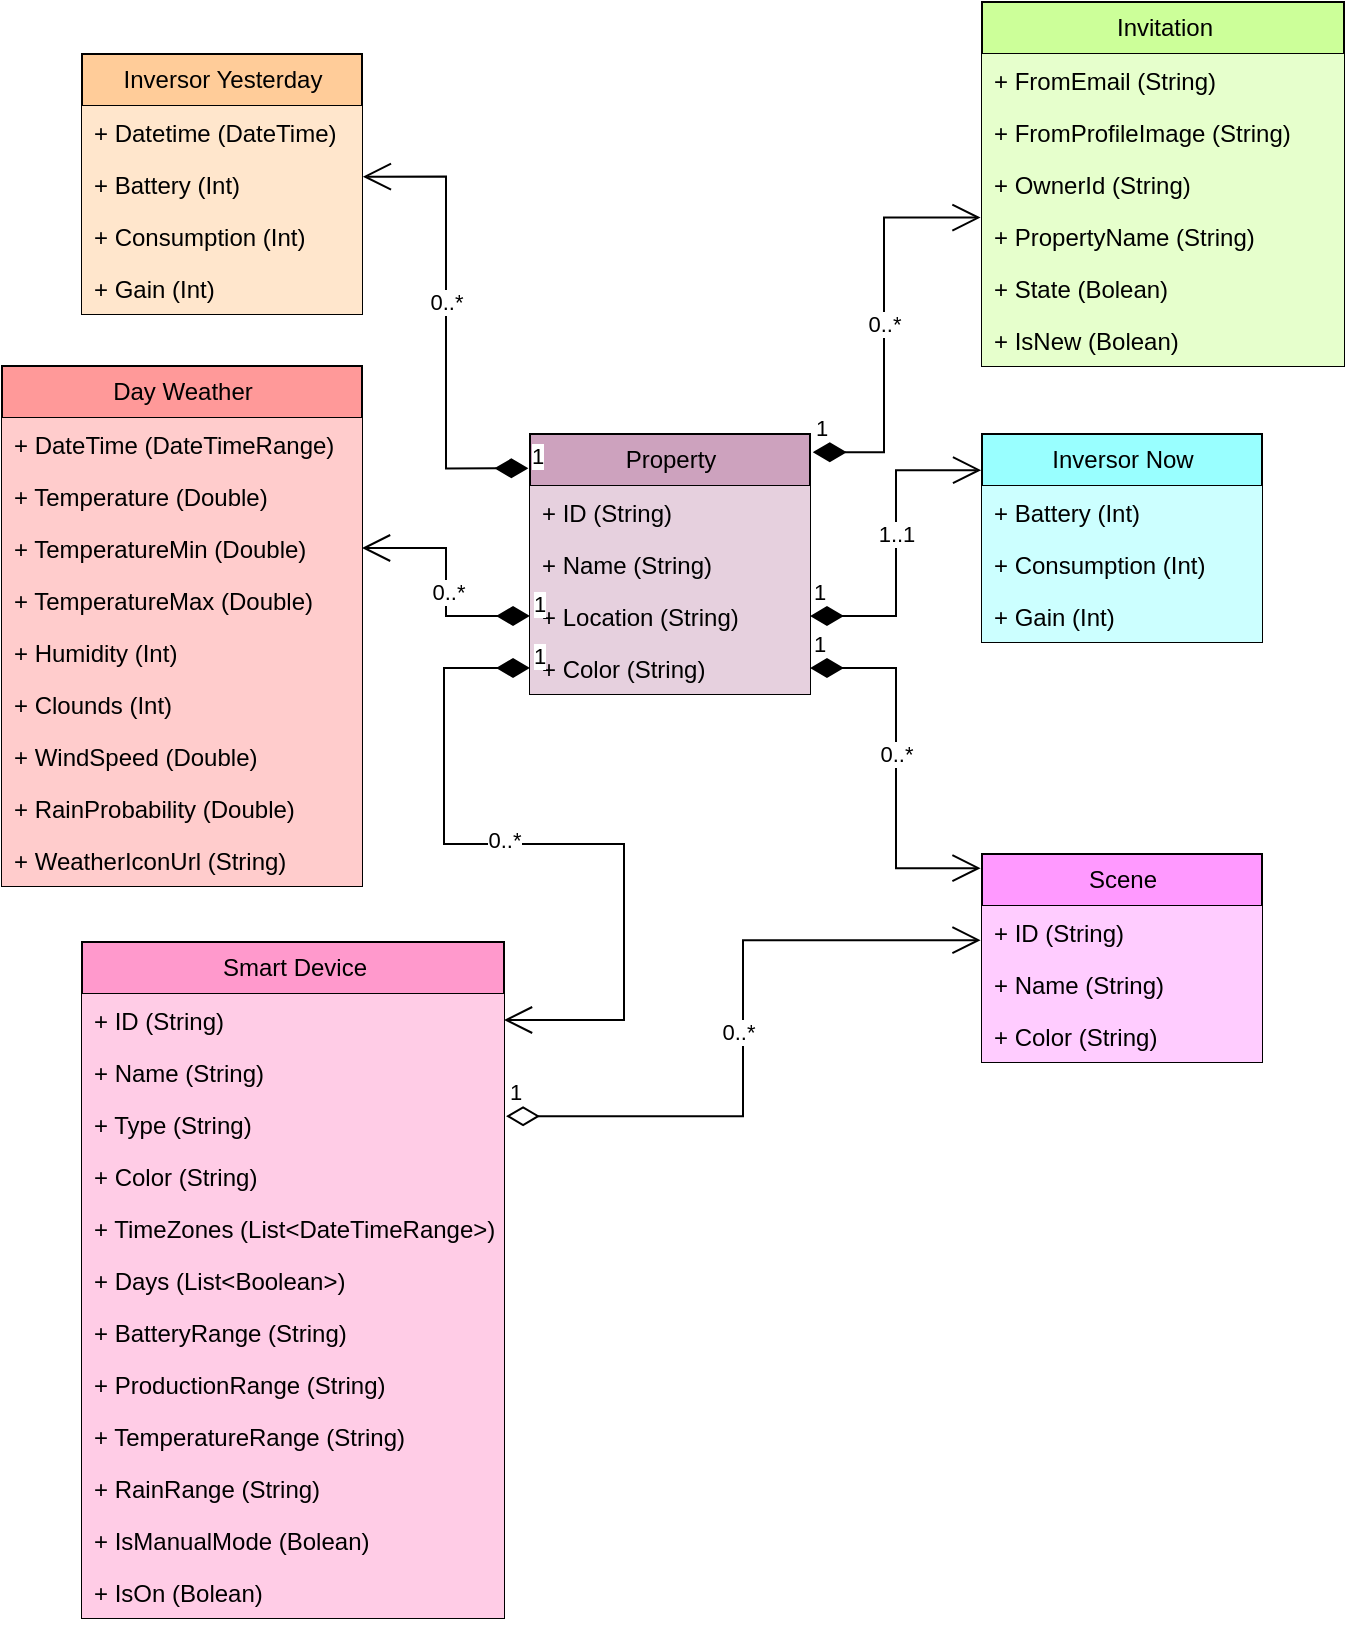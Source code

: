 <mxfile version="21.2.8" type="device">
  <diagram id="C5RBs43oDa-KdzZeNtuy" name="Page-1">
    <mxGraphModel dx="3225" dy="1573" grid="1" gridSize="10" guides="1" tooltips="1" connect="1" arrows="1" fold="1" page="1" pageScale="1" pageWidth="827" pageHeight="1169" math="0" shadow="0">
      <root>
        <mxCell id="WIyWlLk6GJQsqaUBKTNV-0" />
        <mxCell id="WIyWlLk6GJQsqaUBKTNV-1" parent="WIyWlLk6GJQsqaUBKTNV-0" />
        <mxCell id="BZXfZNNT6n7So_3NprRM-1" value="Property" style="swimlane;fontStyle=0;childLayout=stackLayout;horizontal=1;startSize=26;fillColor=#CDA2BE;horizontalStack=0;resizeParent=1;resizeParentMax=0;resizeLast=0;collapsible=1;marginBottom=0;html=1;" parent="WIyWlLk6GJQsqaUBKTNV-1" vertex="1">
          <mxGeometry x="342" y="396" width="140" height="130" as="geometry" />
        </mxCell>
        <mxCell id="BZXfZNNT6n7So_3NprRM-2" value="+ ID&amp;nbsp;(String)" style="text;strokeColor=none;fillColor=#E6D0DE;align=left;verticalAlign=top;spacingLeft=4;spacingRight=4;overflow=hidden;rotatable=0;points=[[0,0.5],[1,0.5]];portConstraint=eastwest;whiteSpace=wrap;html=1;" parent="BZXfZNNT6n7So_3NprRM-1" vertex="1">
          <mxGeometry y="26" width="140" height="26" as="geometry" />
        </mxCell>
        <mxCell id="BZXfZNNT6n7So_3NprRM-3" value="+ Name&amp;nbsp;(String)" style="text;strokeColor=none;fillColor=#E6D0DE;align=left;verticalAlign=top;spacingLeft=4;spacingRight=4;overflow=hidden;rotatable=0;points=[[0,0.5],[1,0.5]];portConstraint=eastwest;whiteSpace=wrap;html=1;" parent="BZXfZNNT6n7So_3NprRM-1" vertex="1">
          <mxGeometry y="52" width="140" height="26" as="geometry" />
        </mxCell>
        <mxCell id="BZXfZNNT6n7So_3NprRM-4" value="+ Location&amp;nbsp;(String)" style="text;strokeColor=none;fillColor=#E6D0DE;align=left;verticalAlign=top;spacingLeft=4;spacingRight=4;overflow=hidden;rotatable=0;points=[[0,0.5],[1,0.5]];portConstraint=eastwest;whiteSpace=wrap;html=1;" parent="BZXfZNNT6n7So_3NprRM-1" vertex="1">
          <mxGeometry y="78" width="140" height="26" as="geometry" />
        </mxCell>
        <mxCell id="BZXfZNNT6n7So_3NprRM-5" value="+ Color&amp;nbsp;(String)" style="text;strokeColor=none;fillColor=#E6D0DE;align=left;verticalAlign=top;spacingLeft=4;spacingRight=4;overflow=hidden;rotatable=0;points=[[0,0.5],[1,0.5]];portConstraint=eastwest;whiteSpace=wrap;html=1;" parent="BZXfZNNT6n7So_3NprRM-1" vertex="1">
          <mxGeometry y="104" width="140" height="26" as="geometry" />
        </mxCell>
        <mxCell id="BZXfZNNT6n7So_3NprRM-6" value="Invitation" style="swimlane;fontStyle=0;childLayout=stackLayout;horizontal=1;startSize=26;fillColor=#CCFF99;horizontalStack=0;resizeParent=1;resizeParentMax=0;resizeLast=0;collapsible=1;marginBottom=0;html=1;" parent="WIyWlLk6GJQsqaUBKTNV-1" vertex="1">
          <mxGeometry x="568" y="180" width="181" height="182" as="geometry" />
        </mxCell>
        <mxCell id="BZXfZNNT6n7So_3NprRM-7" value="+ FromEmail&amp;nbsp;(String)" style="text;strokeColor=none;fillColor=#E6FFCC;align=left;verticalAlign=top;spacingLeft=4;spacingRight=4;overflow=hidden;rotatable=0;points=[[0,0.5],[1,0.5]];portConstraint=eastwest;whiteSpace=wrap;html=1;" parent="BZXfZNNT6n7So_3NprRM-6" vertex="1">
          <mxGeometry y="26" width="181" height="26" as="geometry" />
        </mxCell>
        <mxCell id="BZXfZNNT6n7So_3NprRM-8" value="+ FromProfileImage&amp;nbsp;(String)" style="text;strokeColor=none;fillColor=#E6FFCC;align=left;verticalAlign=top;spacingLeft=4;spacingRight=4;overflow=hidden;rotatable=0;points=[[0,0.5],[1,0.5]];portConstraint=eastwest;whiteSpace=wrap;html=1;" parent="BZXfZNNT6n7So_3NprRM-6" vertex="1">
          <mxGeometry y="52" width="181" height="26" as="geometry" />
        </mxCell>
        <mxCell id="BZXfZNNT6n7So_3NprRM-9" value="+ OwnerId&amp;nbsp;(String)" style="text;strokeColor=none;fillColor=#E6FFCC;align=left;verticalAlign=top;spacingLeft=4;spacingRight=4;overflow=hidden;rotatable=0;points=[[0,0.5],[1,0.5]];portConstraint=eastwest;whiteSpace=wrap;html=1;" parent="BZXfZNNT6n7So_3NprRM-6" vertex="1">
          <mxGeometry y="78" width="181" height="26" as="geometry" />
        </mxCell>
        <mxCell id="BZXfZNNT6n7So_3NprRM-10" value="+ PropertyName&amp;nbsp;(String)" style="text;strokeColor=none;fillColor=#E6FFCC;align=left;verticalAlign=top;spacingLeft=4;spacingRight=4;overflow=hidden;rotatable=0;points=[[0,0.5],[1,0.5]];portConstraint=eastwest;whiteSpace=wrap;html=1;" parent="BZXfZNNT6n7So_3NprRM-6" vertex="1">
          <mxGeometry y="104" width="181" height="26" as="geometry" />
        </mxCell>
        <mxCell id="BZXfZNNT6n7So_3NprRM-12" value="+ State (Bolean)" style="text;strokeColor=none;fillColor=#E6FFCC;align=left;verticalAlign=top;spacingLeft=4;spacingRight=4;overflow=hidden;rotatable=0;points=[[0,0.5],[1,0.5]];portConstraint=eastwest;whiteSpace=wrap;html=1;" parent="BZXfZNNT6n7So_3NprRM-6" vertex="1">
          <mxGeometry y="130" width="181" height="26" as="geometry" />
        </mxCell>
        <mxCell id="BZXfZNNT6n7So_3NprRM-13" value="+ IsNew (Bolean)" style="text;strokeColor=none;fillColor=#E6FFCC;align=left;verticalAlign=top;spacingLeft=4;spacingRight=4;overflow=hidden;rotatable=0;points=[[0,0.5],[1,0.5]];portConstraint=eastwest;whiteSpace=wrap;html=1;" parent="BZXfZNNT6n7So_3NprRM-6" vertex="1">
          <mxGeometry y="156" width="181" height="26" as="geometry" />
        </mxCell>
        <mxCell id="BZXfZNNT6n7So_3NprRM-14" value="Inversor Now" style="swimlane;fontStyle=0;childLayout=stackLayout;horizontal=1;startSize=26;fillColor=#99FFFF;horizontalStack=0;resizeParent=1;resizeParentMax=0;resizeLast=0;collapsible=1;marginBottom=0;html=1;" parent="WIyWlLk6GJQsqaUBKTNV-1" vertex="1">
          <mxGeometry x="568" y="396" width="140" height="104" as="geometry" />
        </mxCell>
        <mxCell id="BZXfZNNT6n7So_3NprRM-16" value="+ Battery (Int)" style="text;strokeColor=none;fillColor=#CCFFFF;align=left;verticalAlign=top;spacingLeft=4;spacingRight=4;overflow=hidden;rotatable=0;points=[[0,0.5],[1,0.5]];portConstraint=eastwest;whiteSpace=wrap;html=1;" parent="BZXfZNNT6n7So_3NprRM-14" vertex="1">
          <mxGeometry y="26" width="140" height="26" as="geometry" />
        </mxCell>
        <mxCell id="BZXfZNNT6n7So_3NprRM-17" value="+ Consumption (Int)" style="text;strokeColor=none;fillColor=#CCFFFF;align=left;verticalAlign=top;spacingLeft=4;spacingRight=4;overflow=hidden;rotatable=0;points=[[0,0.5],[1,0.5]];portConstraint=eastwest;whiteSpace=wrap;html=1;" parent="BZXfZNNT6n7So_3NprRM-14" vertex="1">
          <mxGeometry y="52" width="140" height="26" as="geometry" />
        </mxCell>
        <mxCell id="BZXfZNNT6n7So_3NprRM-18" value="+ Gain (Int)" style="text;strokeColor=none;fillColor=#CCFFFF;align=left;verticalAlign=top;spacingLeft=4;spacingRight=4;overflow=hidden;rotatable=0;points=[[0,0.5],[1,0.5]];portConstraint=eastwest;whiteSpace=wrap;html=1;" parent="BZXfZNNT6n7So_3NprRM-14" vertex="1">
          <mxGeometry y="78" width="140" height="26" as="geometry" />
        </mxCell>
        <mxCell id="BZXfZNNT6n7So_3NprRM-19" value="Smart Device" style="swimlane;fontStyle=0;childLayout=stackLayout;horizontal=1;startSize=26;fillColor=#FF99CC;horizontalStack=0;resizeParent=1;resizeParentMax=0;resizeLast=0;collapsible=1;marginBottom=0;html=1;" parent="WIyWlLk6GJQsqaUBKTNV-1" vertex="1">
          <mxGeometry x="118" y="650" width="211" height="338" as="geometry" />
        </mxCell>
        <mxCell id="BZXfZNNT6n7So_3NprRM-21" value="+ ID (String)" style="text;strokeColor=none;fillColor=#FFCCE6;align=left;verticalAlign=top;spacingLeft=4;spacingRight=4;overflow=hidden;rotatable=0;points=[[0,0.5],[1,0.5]];portConstraint=eastwest;whiteSpace=wrap;html=1;" parent="BZXfZNNT6n7So_3NprRM-19" vertex="1">
          <mxGeometry y="26" width="211" height="26" as="geometry" />
        </mxCell>
        <mxCell id="BZXfZNNT6n7So_3NprRM-22" value="+ Name&amp;nbsp;(String)" style="text;strokeColor=none;fillColor=#FFCCE6;align=left;verticalAlign=top;spacingLeft=4;spacingRight=4;overflow=hidden;rotatable=0;points=[[0,0.5],[1,0.5]];portConstraint=eastwest;whiteSpace=wrap;html=1;" parent="BZXfZNNT6n7So_3NprRM-19" vertex="1">
          <mxGeometry y="52" width="211" height="26" as="geometry" />
        </mxCell>
        <mxCell id="BZXfZNNT6n7So_3NprRM-23" value="+ Type&amp;nbsp;(String)" style="text;strokeColor=none;fillColor=#FFCCE6;align=left;verticalAlign=top;spacingLeft=4;spacingRight=4;overflow=hidden;rotatable=0;points=[[0,0.5],[1,0.5]];portConstraint=eastwest;whiteSpace=wrap;html=1;" parent="BZXfZNNT6n7So_3NprRM-19" vertex="1">
          <mxGeometry y="78" width="211" height="26" as="geometry" />
        </mxCell>
        <mxCell id="BZXfZNNT6n7So_3NprRM-24" value="+ Color&amp;nbsp;(String)" style="text;strokeColor=none;fillColor=#FFCCE6;align=left;verticalAlign=top;spacingLeft=4;spacingRight=4;overflow=hidden;rotatable=0;points=[[0,0.5],[1,0.5]];portConstraint=eastwest;whiteSpace=wrap;html=1;" parent="BZXfZNNT6n7So_3NprRM-19" vertex="1">
          <mxGeometry y="104" width="211" height="26" as="geometry" />
        </mxCell>
        <mxCell id="BZXfZNNT6n7So_3NprRM-25" value="+ TimeZones (List&amp;lt;DateTimeRange&amp;gt;)" style="text;strokeColor=none;fillColor=#FFCCE6;align=left;verticalAlign=top;spacingLeft=4;spacingRight=4;overflow=hidden;rotatable=0;points=[[0,0.5],[1,0.5]];portConstraint=eastwest;whiteSpace=wrap;html=1;" parent="BZXfZNNT6n7So_3NprRM-19" vertex="1">
          <mxGeometry y="130" width="211" height="26" as="geometry" />
        </mxCell>
        <mxCell id="BZXfZNNT6n7So_3NprRM-26" value="+ Days (List&amp;lt;Boolean&amp;gt;)" style="text;strokeColor=none;fillColor=#FFCCE6;align=left;verticalAlign=top;spacingLeft=4;spacingRight=4;overflow=hidden;rotatable=0;points=[[0,0.5],[1,0.5]];portConstraint=eastwest;whiteSpace=wrap;html=1;" parent="BZXfZNNT6n7So_3NprRM-19" vertex="1">
          <mxGeometry y="156" width="211" height="26" as="geometry" />
        </mxCell>
        <mxCell id="BZXfZNNT6n7So_3NprRM-27" value="+ BatteryRange&amp;nbsp;(String)" style="text;strokeColor=none;fillColor=#FFCCE6;align=left;verticalAlign=top;spacingLeft=4;spacingRight=4;overflow=hidden;rotatable=0;points=[[0,0.5],[1,0.5]];portConstraint=eastwest;whiteSpace=wrap;html=1;" parent="BZXfZNNT6n7So_3NprRM-19" vertex="1">
          <mxGeometry y="182" width="211" height="26" as="geometry" />
        </mxCell>
        <mxCell id="BZXfZNNT6n7So_3NprRM-28" value="+ ProductionRange&amp;nbsp;(String)" style="text;strokeColor=none;fillColor=#FFCCE6;align=left;verticalAlign=top;spacingLeft=4;spacingRight=4;overflow=hidden;rotatable=0;points=[[0,0.5],[1,0.5]];portConstraint=eastwest;whiteSpace=wrap;html=1;" parent="BZXfZNNT6n7So_3NprRM-19" vertex="1">
          <mxGeometry y="208" width="211" height="26" as="geometry" />
        </mxCell>
        <mxCell id="BZXfZNNT6n7So_3NprRM-29" value="+ TemperatureRange&amp;nbsp;(String)" style="text;strokeColor=none;fillColor=#FFCCE6;align=left;verticalAlign=top;spacingLeft=4;spacingRight=4;overflow=hidden;rotatable=0;points=[[0,0.5],[1,0.5]];portConstraint=eastwest;whiteSpace=wrap;html=1;" parent="BZXfZNNT6n7So_3NprRM-19" vertex="1">
          <mxGeometry y="234" width="211" height="26" as="geometry" />
        </mxCell>
        <mxCell id="BZXfZNNT6n7So_3NprRM-30" value="+ RainRange&amp;nbsp;(String)" style="text;strokeColor=none;fillColor=#FFCCE6;align=left;verticalAlign=top;spacingLeft=4;spacingRight=4;overflow=hidden;rotatable=0;points=[[0,0.5],[1,0.5]];portConstraint=eastwest;whiteSpace=wrap;html=1;" parent="BZXfZNNT6n7So_3NprRM-19" vertex="1">
          <mxGeometry y="260" width="211" height="26" as="geometry" />
        </mxCell>
        <mxCell id="BZXfZNNT6n7So_3NprRM-31" value="+ IsManualMode (Bolean)" style="text;strokeColor=none;fillColor=#FFCCE6;align=left;verticalAlign=top;spacingLeft=4;spacingRight=4;overflow=hidden;rotatable=0;points=[[0,0.5],[1,0.5]];portConstraint=eastwest;whiteSpace=wrap;html=1;" parent="BZXfZNNT6n7So_3NprRM-19" vertex="1">
          <mxGeometry y="286" width="211" height="26" as="geometry" />
        </mxCell>
        <mxCell id="BZXfZNNT6n7So_3NprRM-32" value="+ IsOn (Bolean)" style="text;strokeColor=none;fillColor=#FFCCE6;align=left;verticalAlign=top;spacingLeft=4;spacingRight=4;overflow=hidden;rotatable=0;points=[[0,0.5],[1,0.5]];portConstraint=eastwest;whiteSpace=wrap;html=1;" parent="BZXfZNNT6n7So_3NprRM-19" vertex="1">
          <mxGeometry y="312" width="211" height="26" as="geometry" />
        </mxCell>
        <mxCell id="BZXfZNNT6n7So_3NprRM-33" value="Day Weather" style="swimlane;fontStyle=0;childLayout=stackLayout;horizontal=1;startSize=26;fillColor=#FF9999;horizontalStack=0;resizeParent=1;resizeParentMax=0;resizeLast=0;collapsible=1;marginBottom=0;html=1;" parent="WIyWlLk6GJQsqaUBKTNV-1" vertex="1">
          <mxGeometry x="78" y="362" width="180" height="260" as="geometry" />
        </mxCell>
        <mxCell id="BZXfZNNT6n7So_3NprRM-35" value="+ DateTime (DateTimeRange)" style="text;strokeColor=none;fillColor=#FFCCCC;align=left;verticalAlign=top;spacingLeft=4;spacingRight=4;overflow=hidden;rotatable=0;points=[[0,0.5],[1,0.5]];portConstraint=eastwest;whiteSpace=wrap;html=1;" parent="BZXfZNNT6n7So_3NprRM-33" vertex="1">
          <mxGeometry y="26" width="180" height="26" as="geometry" />
        </mxCell>
        <mxCell id="BZXfZNNT6n7So_3NprRM-36" value="+ Temperature (Double)" style="text;strokeColor=none;fillColor=#FFCCCC;align=left;verticalAlign=top;spacingLeft=4;spacingRight=4;overflow=hidden;rotatable=0;points=[[0,0.5],[1,0.5]];portConstraint=eastwest;whiteSpace=wrap;html=1;" parent="BZXfZNNT6n7So_3NprRM-33" vertex="1">
          <mxGeometry y="52" width="180" height="26" as="geometry" />
        </mxCell>
        <mxCell id="BZXfZNNT6n7So_3NprRM-37" value="+ TemperatureMin (Double)" style="text;strokeColor=none;fillColor=#FFCCCC;align=left;verticalAlign=top;spacingLeft=4;spacingRight=4;overflow=hidden;rotatable=0;points=[[0,0.5],[1,0.5]];portConstraint=eastwest;whiteSpace=wrap;html=1;" parent="BZXfZNNT6n7So_3NprRM-33" vertex="1">
          <mxGeometry y="78" width="180" height="26" as="geometry" />
        </mxCell>
        <mxCell id="BZXfZNNT6n7So_3NprRM-38" value="+ TemperatureMax (Double)" style="text;strokeColor=none;fillColor=#FFCCCC;align=left;verticalAlign=top;spacingLeft=4;spacingRight=4;overflow=hidden;rotatable=0;points=[[0,0.5],[1,0.5]];portConstraint=eastwest;whiteSpace=wrap;html=1;" parent="BZXfZNNT6n7So_3NprRM-33" vertex="1">
          <mxGeometry y="104" width="180" height="26" as="geometry" />
        </mxCell>
        <mxCell id="BZXfZNNT6n7So_3NprRM-76" value="+ Humidity (Int)" style="text;strokeColor=none;fillColor=#FFCCCC;align=left;verticalAlign=top;spacingLeft=4;spacingRight=4;overflow=hidden;rotatable=0;points=[[0,0.5],[1,0.5]];portConstraint=eastwest;whiteSpace=wrap;html=1;" parent="BZXfZNNT6n7So_3NprRM-33" vertex="1">
          <mxGeometry y="130" width="180" height="26" as="geometry" />
        </mxCell>
        <mxCell id="BZXfZNNT6n7So_3NprRM-78" value="+ Clounds (Int)" style="text;strokeColor=none;fillColor=#FFCCCC;align=left;verticalAlign=top;spacingLeft=4;spacingRight=4;overflow=hidden;rotatable=0;points=[[0,0.5],[1,0.5]];portConstraint=eastwest;whiteSpace=wrap;html=1;" parent="BZXfZNNT6n7So_3NprRM-33" vertex="1">
          <mxGeometry y="156" width="180" height="26" as="geometry" />
        </mxCell>
        <mxCell id="BZXfZNNT6n7So_3NprRM-77" value="+ WindSpeed (Double)" style="text;strokeColor=none;fillColor=#FFCCCC;align=left;verticalAlign=top;spacingLeft=4;spacingRight=4;overflow=hidden;rotatable=0;points=[[0,0.5],[1,0.5]];portConstraint=eastwest;whiteSpace=wrap;html=1;" parent="BZXfZNNT6n7So_3NprRM-33" vertex="1">
          <mxGeometry y="182" width="180" height="26" as="geometry" />
        </mxCell>
        <mxCell id="BZXfZNNT6n7So_3NprRM-80" value="+ RainProbability (Double)" style="text;strokeColor=none;fillColor=#FFCCCC;align=left;verticalAlign=top;spacingLeft=4;spacingRight=4;overflow=hidden;rotatable=0;points=[[0,0.5],[1,0.5]];portConstraint=eastwest;whiteSpace=wrap;html=1;" parent="BZXfZNNT6n7So_3NprRM-33" vertex="1">
          <mxGeometry y="208" width="180" height="26" as="geometry" />
        </mxCell>
        <mxCell id="BZXfZNNT6n7So_3NprRM-79" value="+ WeatherIconUrl (String)" style="text;strokeColor=none;fillColor=#FFCCCC;align=left;verticalAlign=top;spacingLeft=4;spacingRight=4;overflow=hidden;rotatable=0;points=[[0,0.5],[1,0.5]];portConstraint=eastwest;whiteSpace=wrap;html=1;" parent="BZXfZNNT6n7So_3NprRM-33" vertex="1">
          <mxGeometry y="234" width="180" height="26" as="geometry" />
        </mxCell>
        <mxCell id="BZXfZNNT6n7So_3NprRM-39" value="Scene" style="swimlane;fontStyle=0;childLayout=stackLayout;horizontal=1;startSize=26;fillColor=#FF99FF;horizontalStack=0;resizeParent=1;resizeParentMax=0;resizeLast=0;collapsible=1;marginBottom=0;html=1;" parent="WIyWlLk6GJQsqaUBKTNV-1" vertex="1">
          <mxGeometry x="568" y="606" width="140" height="104" as="geometry" />
        </mxCell>
        <mxCell id="BZXfZNNT6n7So_3NprRM-41" value="+ ID&amp;nbsp;(String)" style="text;strokeColor=none;fillColor=#FFCCFF;align=left;verticalAlign=top;spacingLeft=4;spacingRight=4;overflow=hidden;rotatable=0;points=[[0,0.5],[1,0.5]];portConstraint=eastwest;whiteSpace=wrap;html=1;" parent="BZXfZNNT6n7So_3NprRM-39" vertex="1">
          <mxGeometry y="26" width="140" height="26" as="geometry" />
        </mxCell>
        <mxCell id="BZXfZNNT6n7So_3NprRM-42" value="+ Name&amp;nbsp;(String)" style="text;strokeColor=none;fillColor=#FFCCFF;align=left;verticalAlign=top;spacingLeft=4;spacingRight=4;overflow=hidden;rotatable=0;points=[[0,0.5],[1,0.5]];portConstraint=eastwest;whiteSpace=wrap;html=1;" parent="BZXfZNNT6n7So_3NprRM-39" vertex="1">
          <mxGeometry y="52" width="140" height="26" as="geometry" />
        </mxCell>
        <mxCell id="BZXfZNNT6n7So_3NprRM-43" value="+ Color&amp;nbsp;(String)" style="text;strokeColor=none;fillColor=#FFCCFF;align=left;verticalAlign=top;spacingLeft=4;spacingRight=4;overflow=hidden;rotatable=0;points=[[0,0.5],[1,0.5]];portConstraint=eastwest;whiteSpace=wrap;html=1;" parent="BZXfZNNT6n7So_3NprRM-39" vertex="1">
          <mxGeometry y="78" width="140" height="26" as="geometry" />
        </mxCell>
        <mxCell id="BZXfZNNT6n7So_3NprRM-44" value="Inversor Yesterday" style="swimlane;fontStyle=0;childLayout=stackLayout;horizontal=1;startSize=26;fillColor=#FFCC99;horizontalStack=0;resizeParent=1;resizeParentMax=0;resizeLast=0;collapsible=1;marginBottom=0;html=1;" parent="WIyWlLk6GJQsqaUBKTNV-1" vertex="1">
          <mxGeometry x="118" y="206" width="140" height="130" as="geometry" />
        </mxCell>
        <mxCell id="BZXfZNNT6n7So_3NprRM-46" value="+ Datetime (DateTime)" style="text;strokeColor=none;fillColor=#FFE6CC;align=left;verticalAlign=top;spacingLeft=4;spacingRight=4;overflow=hidden;rotatable=0;points=[[0,0.5],[1,0.5]];portConstraint=eastwest;whiteSpace=wrap;html=1;" parent="BZXfZNNT6n7So_3NprRM-44" vertex="1">
          <mxGeometry y="26" width="140" height="26" as="geometry" />
        </mxCell>
        <mxCell id="BZXfZNNT6n7So_3NprRM-47" value="+ Battery (Int)" style="text;strokeColor=none;fillColor=#FFE6CC;align=left;verticalAlign=top;spacingLeft=4;spacingRight=4;overflow=hidden;rotatable=0;points=[[0,0.5],[1,0.5]];portConstraint=eastwest;whiteSpace=wrap;html=1;" parent="BZXfZNNT6n7So_3NprRM-44" vertex="1">
          <mxGeometry y="52" width="140" height="26" as="geometry" />
        </mxCell>
        <mxCell id="BZXfZNNT6n7So_3NprRM-48" value="+ Consumption (Int)" style="text;strokeColor=none;fillColor=#FFE6CC;align=left;verticalAlign=top;spacingLeft=4;spacingRight=4;overflow=hidden;rotatable=0;points=[[0,0.5],[1,0.5]];portConstraint=eastwest;whiteSpace=wrap;html=1;" parent="BZXfZNNT6n7So_3NprRM-44" vertex="1">
          <mxGeometry y="78" width="140" height="26" as="geometry" />
        </mxCell>
        <mxCell id="BZXfZNNT6n7So_3NprRM-49" value="+ Gain (Int)" style="text;strokeColor=none;fillColor=#FFE6CC;align=left;verticalAlign=top;spacingLeft=4;spacingRight=4;overflow=hidden;rotatable=0;points=[[0,0.5],[1,0.5]];portConstraint=eastwest;whiteSpace=wrap;html=1;" parent="BZXfZNNT6n7So_3NprRM-44" vertex="1">
          <mxGeometry y="104" width="140" height="26" as="geometry" />
        </mxCell>
        <mxCell id="BZXfZNNT6n7So_3NprRM-63" value="1" style="endArrow=open;html=1;endSize=12;startArrow=diamondThin;startSize=14;startFill=0;edgeStyle=orthogonalEdgeStyle;align=left;verticalAlign=bottom;rounded=0;exitX=1.005;exitY=0.35;exitDx=0;exitDy=0;exitPerimeter=0;entryX=-0.005;entryY=0.658;entryDx=0;entryDy=0;entryPerimeter=0;" parent="WIyWlLk6GJQsqaUBKTNV-1" source="BZXfZNNT6n7So_3NprRM-23" target="BZXfZNNT6n7So_3NprRM-41" edge="1">
          <mxGeometry x="-1" y="3" relative="1" as="geometry">
            <mxPoint x="389" y="720" as="sourcePoint" />
            <mxPoint x="549" y="720" as="targetPoint" />
          </mxGeometry>
        </mxCell>
        <mxCell id="BZXfZNNT6n7So_3NprRM-64" value="0..*" style="edgeLabel;html=1;align=center;verticalAlign=middle;resizable=0;points=[];" parent="BZXfZNNT6n7So_3NprRM-63" vertex="1" connectable="0">
          <mxGeometry x="-0.06" y="3" relative="1" as="geometry">
            <mxPoint y="-8" as="offset" />
          </mxGeometry>
        </mxCell>
        <mxCell id="BZXfZNNT6n7So_3NprRM-65" value="1" style="endArrow=open;html=1;endSize=12;startArrow=diamondThin;startSize=14;startFill=1;edgeStyle=orthogonalEdgeStyle;align=left;verticalAlign=bottom;rounded=0;exitX=1;exitY=0.5;exitDx=0;exitDy=0;entryX=-0.005;entryY=0.068;entryDx=0;entryDy=0;entryPerimeter=0;" parent="WIyWlLk6GJQsqaUBKTNV-1" source="BZXfZNNT6n7So_3NprRM-5" target="BZXfZNNT6n7So_3NprRM-39" edge="1">
          <mxGeometry x="-1" y="3" relative="1" as="geometry">
            <mxPoint x="399" y="570" as="sourcePoint" />
            <mxPoint x="559" y="570" as="targetPoint" />
          </mxGeometry>
        </mxCell>
        <mxCell id="BZXfZNNT6n7So_3NprRM-70" value="0..*" style="edgeLabel;html=1;align=center;verticalAlign=middle;resizable=0;points=[];" parent="BZXfZNNT6n7So_3NprRM-65" vertex="1" connectable="0">
          <mxGeometry x="-0.077" relative="1" as="geometry">
            <mxPoint as="offset" />
          </mxGeometry>
        </mxCell>
        <mxCell id="BZXfZNNT6n7So_3NprRM-66" value="1" style="endArrow=open;html=1;endSize=12;startArrow=diamondThin;startSize=14;startFill=1;edgeStyle=orthogonalEdgeStyle;align=left;verticalAlign=bottom;rounded=0;exitX=1;exitY=0.5;exitDx=0;exitDy=0;entryX=-0.003;entryY=0.174;entryDx=0;entryDy=0;entryPerimeter=0;" parent="WIyWlLk6GJQsqaUBKTNV-1" source="BZXfZNNT6n7So_3NprRM-4" target="BZXfZNNT6n7So_3NprRM-14" edge="1">
          <mxGeometry x="-1" y="3" relative="1" as="geometry">
            <mxPoint x="409" y="580" as="sourcePoint" />
            <mxPoint x="569" y="580" as="targetPoint" />
          </mxGeometry>
        </mxCell>
        <mxCell id="BZXfZNNT6n7So_3NprRM-67" value="1..1" style="edgeLabel;html=1;align=center;verticalAlign=middle;resizable=0;points=[];" parent="BZXfZNNT6n7So_3NprRM-66" vertex="1" connectable="0">
          <mxGeometry x="0.063" relative="1" as="geometry">
            <mxPoint as="offset" />
          </mxGeometry>
        </mxCell>
        <mxCell id="BZXfZNNT6n7So_3NprRM-68" value="1" style="endArrow=open;html=1;endSize=12;startArrow=diamondThin;startSize=14;startFill=1;edgeStyle=orthogonalEdgeStyle;align=left;verticalAlign=bottom;rounded=0;exitX=1.01;exitY=0.07;exitDx=0;exitDy=0;exitPerimeter=0;entryX=-0.004;entryY=0.145;entryDx=0;entryDy=0;entryPerimeter=0;" parent="WIyWlLk6GJQsqaUBKTNV-1" source="BZXfZNNT6n7So_3NprRM-1" target="BZXfZNNT6n7So_3NprRM-10" edge="1">
          <mxGeometry x="-1" y="3" relative="1" as="geometry">
            <mxPoint x="413" y="300" as="sourcePoint" />
            <mxPoint x="573" y="300" as="targetPoint" />
            <Array as="points">
              <mxPoint x="519" y="405" />
              <mxPoint x="519" y="288" />
            </Array>
          </mxGeometry>
        </mxCell>
        <mxCell id="BZXfZNNT6n7So_3NprRM-69" value="0..*" style="edgeLabel;html=1;align=center;verticalAlign=middle;resizable=0;points=[];" parent="BZXfZNNT6n7So_3NprRM-68" vertex="1" connectable="0">
          <mxGeometry x="-0.004" relative="1" as="geometry">
            <mxPoint as="offset" />
          </mxGeometry>
        </mxCell>
        <mxCell id="BZXfZNNT6n7So_3NprRM-71" value="1" style="endArrow=open;html=1;endSize=12;startArrow=diamondThin;startSize=14;startFill=1;edgeStyle=orthogonalEdgeStyle;align=left;verticalAlign=bottom;rounded=0;entryX=1;entryY=0.5;entryDx=0;entryDy=0;exitX=0;exitY=0.5;exitDx=0;exitDy=0;" parent="WIyWlLk6GJQsqaUBKTNV-1" source="BZXfZNNT6n7So_3NprRM-5" target="BZXfZNNT6n7So_3NprRM-21" edge="1">
          <mxGeometry x="-1" y="3" relative="1" as="geometry">
            <mxPoint x="449" y="580" as="sourcePoint" />
            <mxPoint x="289" y="580" as="targetPoint" />
            <Array as="points">
              <mxPoint x="299" y="513" />
              <mxPoint x="299" y="601" />
              <mxPoint x="389" y="601" />
              <mxPoint x="389" y="689" />
            </Array>
          </mxGeometry>
        </mxCell>
        <mxCell id="BZXfZNNT6n7So_3NprRM-81" value="0..*" style="edgeLabel;html=1;align=center;verticalAlign=middle;resizable=0;points=[];" parent="BZXfZNNT6n7So_3NprRM-71" vertex="1" connectable="0">
          <mxGeometry x="-0.13" y="2" relative="1" as="geometry">
            <mxPoint as="offset" />
          </mxGeometry>
        </mxCell>
        <mxCell id="BZXfZNNT6n7So_3NprRM-72" value="1" style="endArrow=open;html=1;endSize=12;startArrow=diamondThin;startSize=14;startFill=1;edgeStyle=orthogonalEdgeStyle;align=left;verticalAlign=bottom;rounded=0;exitX=-0.006;exitY=0.132;exitDx=0;exitDy=0;exitPerimeter=0;entryX=1.003;entryY=0.359;entryDx=0;entryDy=0;entryPerimeter=0;" parent="WIyWlLk6GJQsqaUBKTNV-1" source="BZXfZNNT6n7So_3NprRM-1" target="BZXfZNNT6n7So_3NprRM-47" edge="1">
          <mxGeometry x="-1" y="3" relative="1" as="geometry">
            <mxPoint x="502" y="362" as="sourcePoint" />
            <mxPoint x="342" y="362" as="targetPoint" />
          </mxGeometry>
        </mxCell>
        <mxCell id="BZXfZNNT6n7So_3NprRM-73" value="0..*" style="edgeLabel;html=1;align=center;verticalAlign=middle;resizable=0;points=[];" parent="BZXfZNNT6n7So_3NprRM-72" vertex="1" connectable="0">
          <mxGeometry x="0.088" relative="1" as="geometry">
            <mxPoint as="offset" />
          </mxGeometry>
        </mxCell>
        <mxCell id="BZXfZNNT6n7So_3NprRM-74" value="1" style="endArrow=open;html=1;endSize=12;startArrow=diamondThin;startSize=14;startFill=1;edgeStyle=orthogonalEdgeStyle;align=left;verticalAlign=bottom;rounded=0;entryX=1;entryY=0.5;entryDx=0;entryDy=0;exitX=0;exitY=0.5;exitDx=0;exitDy=0;" parent="WIyWlLk6GJQsqaUBKTNV-1" source="BZXfZNNT6n7So_3NprRM-4" target="BZXfZNNT6n7So_3NprRM-37" edge="1">
          <mxGeometry x="-1" y="3" relative="1" as="geometry">
            <mxPoint x="519" y="360" as="sourcePoint" />
            <mxPoint x="359" y="360" as="targetPoint" />
          </mxGeometry>
        </mxCell>
        <mxCell id="BZXfZNNT6n7So_3NprRM-75" value="0..*" style="edgeLabel;html=1;align=center;verticalAlign=middle;resizable=0;points=[];" parent="BZXfZNNT6n7So_3NprRM-74" vertex="1" connectable="0">
          <mxGeometry x="0.11" y="-1" relative="1" as="geometry">
            <mxPoint y="11" as="offset" />
          </mxGeometry>
        </mxCell>
      </root>
    </mxGraphModel>
  </diagram>
</mxfile>
